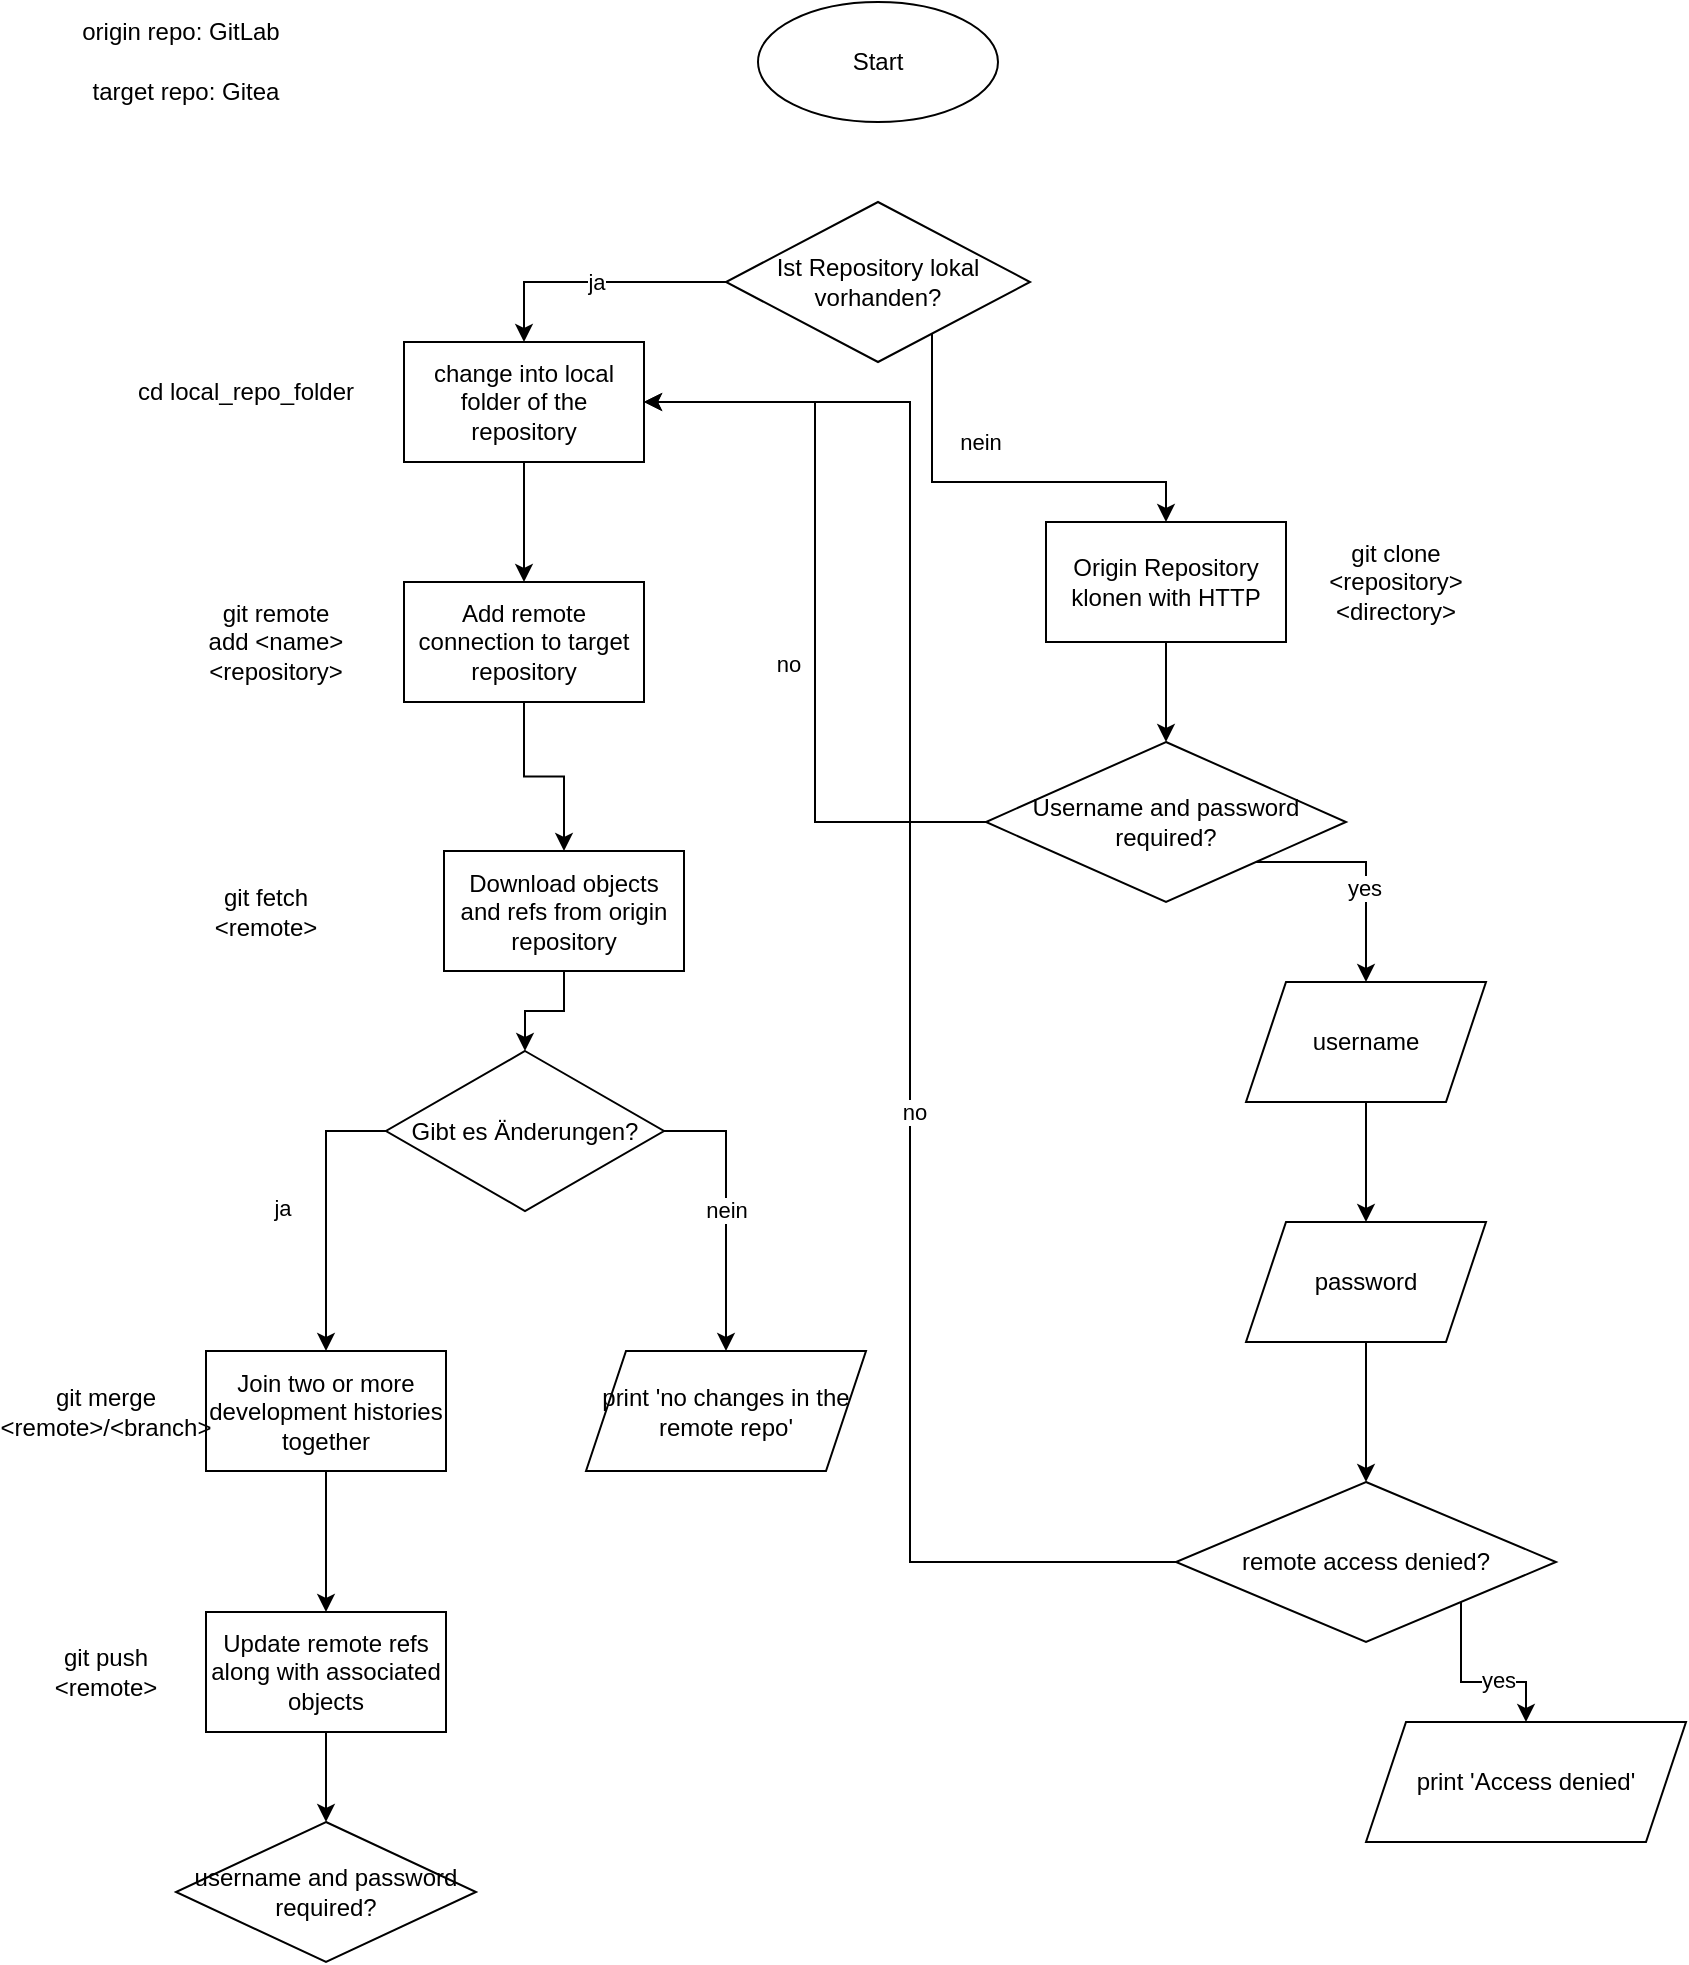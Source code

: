 <mxfile version="27.1.4">
  <diagram name="Page-1" id="1obYR7CRznuvn3wxZ2J3">
    <mxGraphModel dx="1356" dy="896" grid="1" gridSize="10" guides="1" tooltips="1" connect="1" arrows="1" fold="1" page="1" pageScale="1" pageWidth="850" pageHeight="1100" math="0" shadow="0">
      <root>
        <mxCell id="0" />
        <mxCell id="1" parent="0" />
        <mxCell id="Wm3naC7xGtfdv_Gi9V7X-1" value="Start" style="ellipse;whiteSpace=wrap;html=1;" parent="1" vertex="1">
          <mxGeometry x="376" y="20" width="120" height="60" as="geometry" />
        </mxCell>
        <mxCell id="SjJ99Vo2uQfso_Y1eYd1-6" style="edgeStyle=orthogonalEdgeStyle;rounded=0;orthogonalLoop=1;jettySize=auto;html=1;exitX=1;exitY=1;exitDx=0;exitDy=0;entryX=0.5;entryY=0;entryDx=0;entryDy=0;" edge="1" parent="1" source="SjJ99Vo2uQfso_Y1eYd1-1" target="SjJ99Vo2uQfso_Y1eYd1-3">
          <mxGeometry relative="1" as="geometry">
            <Array as="points">
              <mxPoint x="463" y="260" />
              <mxPoint x="580" y="260" />
            </Array>
          </mxGeometry>
        </mxCell>
        <mxCell id="SjJ99Vo2uQfso_Y1eYd1-7" value="nein" style="edgeLabel;html=1;align=center;verticalAlign=middle;resizable=0;points=[];" vertex="1" connectable="0" parent="SjJ99Vo2uQfso_Y1eYd1-6">
          <mxGeometry x="0.107" y="1" relative="1" as="geometry">
            <mxPoint x="-11" y="-19" as="offset" />
          </mxGeometry>
        </mxCell>
        <mxCell id="SjJ99Vo2uQfso_Y1eYd1-60" value="ja" style="edgeStyle=orthogonalEdgeStyle;rounded=0;orthogonalLoop=1;jettySize=auto;html=1;entryX=0.5;entryY=0;entryDx=0;entryDy=0;" edge="1" parent="1" source="SjJ99Vo2uQfso_Y1eYd1-1" target="SjJ99Vo2uQfso_Y1eYd1-58">
          <mxGeometry relative="1" as="geometry" />
        </mxCell>
        <mxCell id="SjJ99Vo2uQfso_Y1eYd1-1" value="Ist Repository lokal vorhanden?" style="rhombus;whiteSpace=wrap;html=1;" vertex="1" parent="1">
          <mxGeometry x="360" y="120" width="152" height="80" as="geometry" />
        </mxCell>
        <mxCell id="SjJ99Vo2uQfso_Y1eYd1-49" style="edgeStyle=orthogonalEdgeStyle;rounded=0;orthogonalLoop=1;jettySize=auto;html=1;entryX=0.5;entryY=0;entryDx=0;entryDy=0;" edge="1" parent="1" source="SjJ99Vo2uQfso_Y1eYd1-2" target="SjJ99Vo2uQfso_Y1eYd1-40">
          <mxGeometry relative="1" as="geometry" />
        </mxCell>
        <mxCell id="SjJ99Vo2uQfso_Y1eYd1-2" value="Download objects and refs from origin repository" style="rounded=0;whiteSpace=wrap;html=1;" vertex="1" parent="1">
          <mxGeometry x="219" y="444.5" width="120" height="60" as="geometry" />
        </mxCell>
        <mxCell id="SjJ99Vo2uQfso_Y1eYd1-28" value="" style="edgeStyle=orthogonalEdgeStyle;rounded=0;orthogonalLoop=1;jettySize=auto;html=1;" edge="1" parent="1" source="SjJ99Vo2uQfso_Y1eYd1-3" target="SjJ99Vo2uQfso_Y1eYd1-23">
          <mxGeometry relative="1" as="geometry" />
        </mxCell>
        <mxCell id="SjJ99Vo2uQfso_Y1eYd1-3" value="Origin Repository klonen with HTTP" style="rounded=0;whiteSpace=wrap;html=1;" vertex="1" parent="1">
          <mxGeometry x="520" y="280" width="120" height="60" as="geometry" />
        </mxCell>
        <mxCell id="SjJ99Vo2uQfso_Y1eYd1-9" value="git clone &amp;lt;repository&amp;gt; &amp;lt;directory&amp;gt;" style="text;html=1;align=center;verticalAlign=middle;whiteSpace=wrap;rounded=0;" vertex="1" parent="1">
          <mxGeometry x="650" y="295" width="90" height="30" as="geometry" />
        </mxCell>
        <mxCell id="SjJ99Vo2uQfso_Y1eYd1-13" value="" style="edgeStyle=orthogonalEdgeStyle;rounded=0;orthogonalLoop=1;jettySize=auto;html=1;" edge="1" parent="1" source="SjJ99Vo2uQfso_Y1eYd1-10" target="SjJ99Vo2uQfso_Y1eYd1-12">
          <mxGeometry relative="1" as="geometry" />
        </mxCell>
        <mxCell id="SjJ99Vo2uQfso_Y1eYd1-10" value="username" style="shape=parallelogram;perimeter=parallelogramPerimeter;whiteSpace=wrap;html=1;fixedSize=1;" vertex="1" parent="1">
          <mxGeometry x="620" y="510" width="120" height="60" as="geometry" />
        </mxCell>
        <mxCell id="SjJ99Vo2uQfso_Y1eYd1-29" style="edgeStyle=orthogonalEdgeStyle;rounded=0;orthogonalLoop=1;jettySize=auto;html=1;entryX=0.5;entryY=0;entryDx=0;entryDy=0;" edge="1" parent="1" source="SjJ99Vo2uQfso_Y1eYd1-12" target="SjJ99Vo2uQfso_Y1eYd1-17">
          <mxGeometry relative="1" as="geometry" />
        </mxCell>
        <mxCell id="SjJ99Vo2uQfso_Y1eYd1-12" value="password" style="shape=parallelogram;perimeter=parallelogramPerimeter;whiteSpace=wrap;html=1;fixedSize=1;" vertex="1" parent="1">
          <mxGeometry x="620" y="630" width="120" height="60" as="geometry" />
        </mxCell>
        <mxCell id="SjJ99Vo2uQfso_Y1eYd1-32" value="" style="edgeStyle=orthogonalEdgeStyle;rounded=0;orthogonalLoop=1;jettySize=auto;html=1;exitX=1;exitY=1;exitDx=0;exitDy=0;" edge="1" parent="1" source="SjJ99Vo2uQfso_Y1eYd1-17" target="SjJ99Vo2uQfso_Y1eYd1-31">
          <mxGeometry relative="1" as="geometry" />
        </mxCell>
        <mxCell id="SjJ99Vo2uQfso_Y1eYd1-54" value="yes" style="edgeLabel;html=1;align=center;verticalAlign=middle;resizable=0;points=[];" vertex="1" connectable="0" parent="SjJ99Vo2uQfso_Y1eYd1-32">
          <mxGeometry x="0.265" y="1" relative="1" as="geometry">
            <mxPoint as="offset" />
          </mxGeometry>
        </mxCell>
        <mxCell id="SjJ99Vo2uQfso_Y1eYd1-52" style="edgeStyle=orthogonalEdgeStyle;rounded=0;orthogonalLoop=1;jettySize=auto;html=1;exitX=0;exitY=0.5;exitDx=0;exitDy=0;entryX=1;entryY=0.5;entryDx=0;entryDy=0;" edge="1" parent="1" source="SjJ99Vo2uQfso_Y1eYd1-17" target="SjJ99Vo2uQfso_Y1eYd1-58">
          <mxGeometry relative="1" as="geometry" />
        </mxCell>
        <mxCell id="SjJ99Vo2uQfso_Y1eYd1-53" value="no" style="edgeLabel;html=1;align=center;verticalAlign=middle;resizable=0;points=[];" vertex="1" connectable="0" parent="SjJ99Vo2uQfso_Y1eYd1-52">
          <mxGeometry x="-0.154" y="-2" relative="1" as="geometry">
            <mxPoint as="offset" />
          </mxGeometry>
        </mxCell>
        <mxCell id="SjJ99Vo2uQfso_Y1eYd1-17" value="remote access denied?" style="rhombus;whiteSpace=wrap;html=1;" vertex="1" parent="1">
          <mxGeometry x="585" y="760" width="190" height="80" as="geometry" />
        </mxCell>
        <mxCell id="SjJ99Vo2uQfso_Y1eYd1-25" style="edgeStyle=orthogonalEdgeStyle;rounded=0;orthogonalLoop=1;jettySize=auto;html=1;exitX=1;exitY=1;exitDx=0;exitDy=0;" edge="1" parent="1" source="SjJ99Vo2uQfso_Y1eYd1-23" target="SjJ99Vo2uQfso_Y1eYd1-10">
          <mxGeometry relative="1" as="geometry">
            <Array as="points">
              <mxPoint x="680" y="450" />
            </Array>
          </mxGeometry>
        </mxCell>
        <mxCell id="SjJ99Vo2uQfso_Y1eYd1-26" value="yes" style="edgeLabel;html=1;align=center;verticalAlign=middle;resizable=0;points=[];" vertex="1" connectable="0" parent="SjJ99Vo2uQfso_Y1eYd1-25">
          <mxGeometry x="0.183" y="-1" relative="1" as="geometry">
            <mxPoint as="offset" />
          </mxGeometry>
        </mxCell>
        <mxCell id="SjJ99Vo2uQfso_Y1eYd1-34" style="edgeStyle=orthogonalEdgeStyle;rounded=0;orthogonalLoop=1;jettySize=auto;html=1;exitX=0;exitY=0.5;exitDx=0;exitDy=0;entryX=1;entryY=0.5;entryDx=0;entryDy=0;" edge="1" parent="1" source="SjJ99Vo2uQfso_Y1eYd1-23" target="SjJ99Vo2uQfso_Y1eYd1-58">
          <mxGeometry relative="1" as="geometry">
            <mxPoint x="470" y="570" as="targetPoint" />
          </mxGeometry>
        </mxCell>
        <mxCell id="SjJ99Vo2uQfso_Y1eYd1-50" value="no" style="edgeLabel;html=1;align=center;verticalAlign=middle;resizable=0;points=[];" vertex="1" connectable="0" parent="SjJ99Vo2uQfso_Y1eYd1-34">
          <mxGeometry x="-0.215" y="5" relative="1" as="geometry">
            <mxPoint x="-9" y="-15" as="offset" />
          </mxGeometry>
        </mxCell>
        <mxCell id="SjJ99Vo2uQfso_Y1eYd1-23" value="Username and password required?" style="rhombus;whiteSpace=wrap;html=1;" vertex="1" parent="1">
          <mxGeometry x="490" y="390" width="180" height="80" as="geometry" />
        </mxCell>
        <mxCell id="SjJ99Vo2uQfso_Y1eYd1-31" value="print &#39;Access denied&#39;" style="shape=parallelogram;perimeter=parallelogramPerimeter;whiteSpace=wrap;html=1;fixedSize=1;" vertex="1" parent="1">
          <mxGeometry x="680" y="880" width="160" height="60" as="geometry" />
        </mxCell>
        <mxCell id="SjJ99Vo2uQfso_Y1eYd1-35" value="origin repo: GitLab" style="text;html=1;align=center;verticalAlign=middle;whiteSpace=wrap;rounded=0;" vertex="1" parent="1">
          <mxGeometry x="20" y="20" width="135" height="30" as="geometry" />
        </mxCell>
        <mxCell id="SjJ99Vo2uQfso_Y1eYd1-36" value="target repo: Gitea" style="text;html=1;align=center;verticalAlign=middle;whiteSpace=wrap;rounded=0;" vertex="1" parent="1">
          <mxGeometry x="30" y="50" width="120" height="30" as="geometry" />
        </mxCell>
        <mxCell id="SjJ99Vo2uQfso_Y1eYd1-38" value="git fetch &amp;lt;remote&amp;gt;" style="text;html=1;align=center;verticalAlign=middle;whiteSpace=wrap;rounded=0;" vertex="1" parent="1">
          <mxGeometry x="100" y="459.5" width="60" height="30" as="geometry" />
        </mxCell>
        <mxCell id="SjJ99Vo2uQfso_Y1eYd1-43" style="edgeStyle=orthogonalEdgeStyle;rounded=0;orthogonalLoop=1;jettySize=auto;html=1;exitX=0;exitY=0.5;exitDx=0;exitDy=0;entryX=0.5;entryY=0;entryDx=0;entryDy=0;" edge="1" parent="1" source="SjJ99Vo2uQfso_Y1eYd1-40" target="SjJ99Vo2uQfso_Y1eYd1-42">
          <mxGeometry relative="1" as="geometry">
            <Array as="points">
              <mxPoint x="160" y="584.5" />
            </Array>
          </mxGeometry>
        </mxCell>
        <mxCell id="SjJ99Vo2uQfso_Y1eYd1-45" value="ja" style="edgeLabel;html=1;align=center;verticalAlign=middle;resizable=0;points=[];" vertex="1" connectable="0" parent="SjJ99Vo2uQfso_Y1eYd1-43">
          <mxGeometry x="-0.214" y="-3" relative="1" as="geometry">
            <mxPoint x="-19" y="13" as="offset" />
          </mxGeometry>
        </mxCell>
        <mxCell id="SjJ99Vo2uQfso_Y1eYd1-46" value="nein" style="edgeStyle=orthogonalEdgeStyle;rounded=0;orthogonalLoop=1;jettySize=auto;html=1;exitX=1;exitY=0.5;exitDx=0;exitDy=0;entryX=0.5;entryY=0;entryDx=0;entryDy=0;" edge="1" parent="1" source="SjJ99Vo2uQfso_Y1eYd1-40" target="SjJ99Vo2uQfso_Y1eYd1-48">
          <mxGeometry relative="1" as="geometry">
            <mxPoint x="350" y="684.5" as="targetPoint" />
          </mxGeometry>
        </mxCell>
        <mxCell id="SjJ99Vo2uQfso_Y1eYd1-40" value="Gibt es Änderungen?" style="rhombus;whiteSpace=wrap;html=1;" vertex="1" parent="1">
          <mxGeometry x="190" y="544.5" width="139" height="80" as="geometry" />
        </mxCell>
        <mxCell id="SjJ99Vo2uQfso_Y1eYd1-65" style="edgeStyle=orthogonalEdgeStyle;rounded=0;orthogonalLoop=1;jettySize=auto;html=1;entryX=0.5;entryY=0;entryDx=0;entryDy=0;" edge="1" parent="1" source="SjJ99Vo2uQfso_Y1eYd1-42" target="SjJ99Vo2uQfso_Y1eYd1-63">
          <mxGeometry relative="1" as="geometry" />
        </mxCell>
        <mxCell id="SjJ99Vo2uQfso_Y1eYd1-42" value="Join two or more development histories together" style="rounded=0;whiteSpace=wrap;html=1;" vertex="1" parent="1">
          <mxGeometry x="100" y="694.5" width="120" height="60" as="geometry" />
        </mxCell>
        <mxCell id="SjJ99Vo2uQfso_Y1eYd1-44" value="git merge &amp;lt;remote&amp;gt;/&amp;lt;branch&amp;gt;" style="text;html=1;align=center;verticalAlign=middle;whiteSpace=wrap;rounded=0;" vertex="1" parent="1">
          <mxGeometry x="20" y="709.5" width="60" height="30" as="geometry" />
        </mxCell>
        <mxCell id="SjJ99Vo2uQfso_Y1eYd1-48" value="print &#39;no changes in the remote repo&#39;" style="shape=parallelogram;perimeter=parallelogramPerimeter;whiteSpace=wrap;html=1;fixedSize=1;" vertex="1" parent="1">
          <mxGeometry x="290" y="694.5" width="140" height="60" as="geometry" />
        </mxCell>
        <mxCell id="SjJ99Vo2uQfso_Y1eYd1-62" style="edgeStyle=orthogonalEdgeStyle;rounded=0;orthogonalLoop=1;jettySize=auto;html=1;entryX=0.5;entryY=0;entryDx=0;entryDy=0;" edge="1" parent="1" source="SjJ99Vo2uQfso_Y1eYd1-55" target="SjJ99Vo2uQfso_Y1eYd1-2">
          <mxGeometry relative="1" as="geometry" />
        </mxCell>
        <mxCell id="SjJ99Vo2uQfso_Y1eYd1-55" value="Add remote connection to target repository" style="rounded=0;whiteSpace=wrap;html=1;" vertex="1" parent="1">
          <mxGeometry x="199" y="310" width="120" height="60" as="geometry" />
        </mxCell>
        <mxCell id="SjJ99Vo2uQfso_Y1eYd1-56" value="git remote add &amp;lt;name&amp;gt; &amp;lt;repository&amp;gt;" style="text;html=1;align=center;verticalAlign=middle;whiteSpace=wrap;rounded=0;" vertex="1" parent="1">
          <mxGeometry x="100" y="325" width="70" height="30" as="geometry" />
        </mxCell>
        <mxCell id="SjJ99Vo2uQfso_Y1eYd1-61" style="edgeStyle=orthogonalEdgeStyle;rounded=0;orthogonalLoop=1;jettySize=auto;html=1;entryX=0.5;entryY=0;entryDx=0;entryDy=0;" edge="1" parent="1" source="SjJ99Vo2uQfso_Y1eYd1-58" target="SjJ99Vo2uQfso_Y1eYd1-55">
          <mxGeometry relative="1" as="geometry" />
        </mxCell>
        <mxCell id="SjJ99Vo2uQfso_Y1eYd1-58" value="change into local folder of the repository" style="rounded=0;whiteSpace=wrap;html=1;" vertex="1" parent="1">
          <mxGeometry x="199" y="190" width="120" height="60" as="geometry" />
        </mxCell>
        <mxCell id="SjJ99Vo2uQfso_Y1eYd1-59" value="cd local_repo_folder" style="text;html=1;align=center;verticalAlign=middle;whiteSpace=wrap;rounded=0;" vertex="1" parent="1">
          <mxGeometry x="60" y="200" width="120" height="30" as="geometry" />
        </mxCell>
        <mxCell id="SjJ99Vo2uQfso_Y1eYd1-67" value="" style="edgeStyle=orthogonalEdgeStyle;rounded=0;orthogonalLoop=1;jettySize=auto;html=1;" edge="1" parent="1" source="SjJ99Vo2uQfso_Y1eYd1-63" target="SjJ99Vo2uQfso_Y1eYd1-66">
          <mxGeometry relative="1" as="geometry" />
        </mxCell>
        <mxCell id="SjJ99Vo2uQfso_Y1eYd1-63" value="Update remote refs along with associated objects" style="rounded=0;whiteSpace=wrap;html=1;" vertex="1" parent="1">
          <mxGeometry x="100" y="825" width="120" height="60" as="geometry" />
        </mxCell>
        <mxCell id="SjJ99Vo2uQfso_Y1eYd1-64" value="git push &amp;lt;remote&amp;gt;" style="text;html=1;align=center;verticalAlign=middle;whiteSpace=wrap;rounded=0;" vertex="1" parent="1">
          <mxGeometry x="20" y="840" width="60" height="30" as="geometry" />
        </mxCell>
        <mxCell id="SjJ99Vo2uQfso_Y1eYd1-66" value="username and password required?" style="rhombus;whiteSpace=wrap;html=1;" vertex="1" parent="1">
          <mxGeometry x="85" y="930" width="150" height="70" as="geometry" />
        </mxCell>
      </root>
    </mxGraphModel>
  </diagram>
</mxfile>

